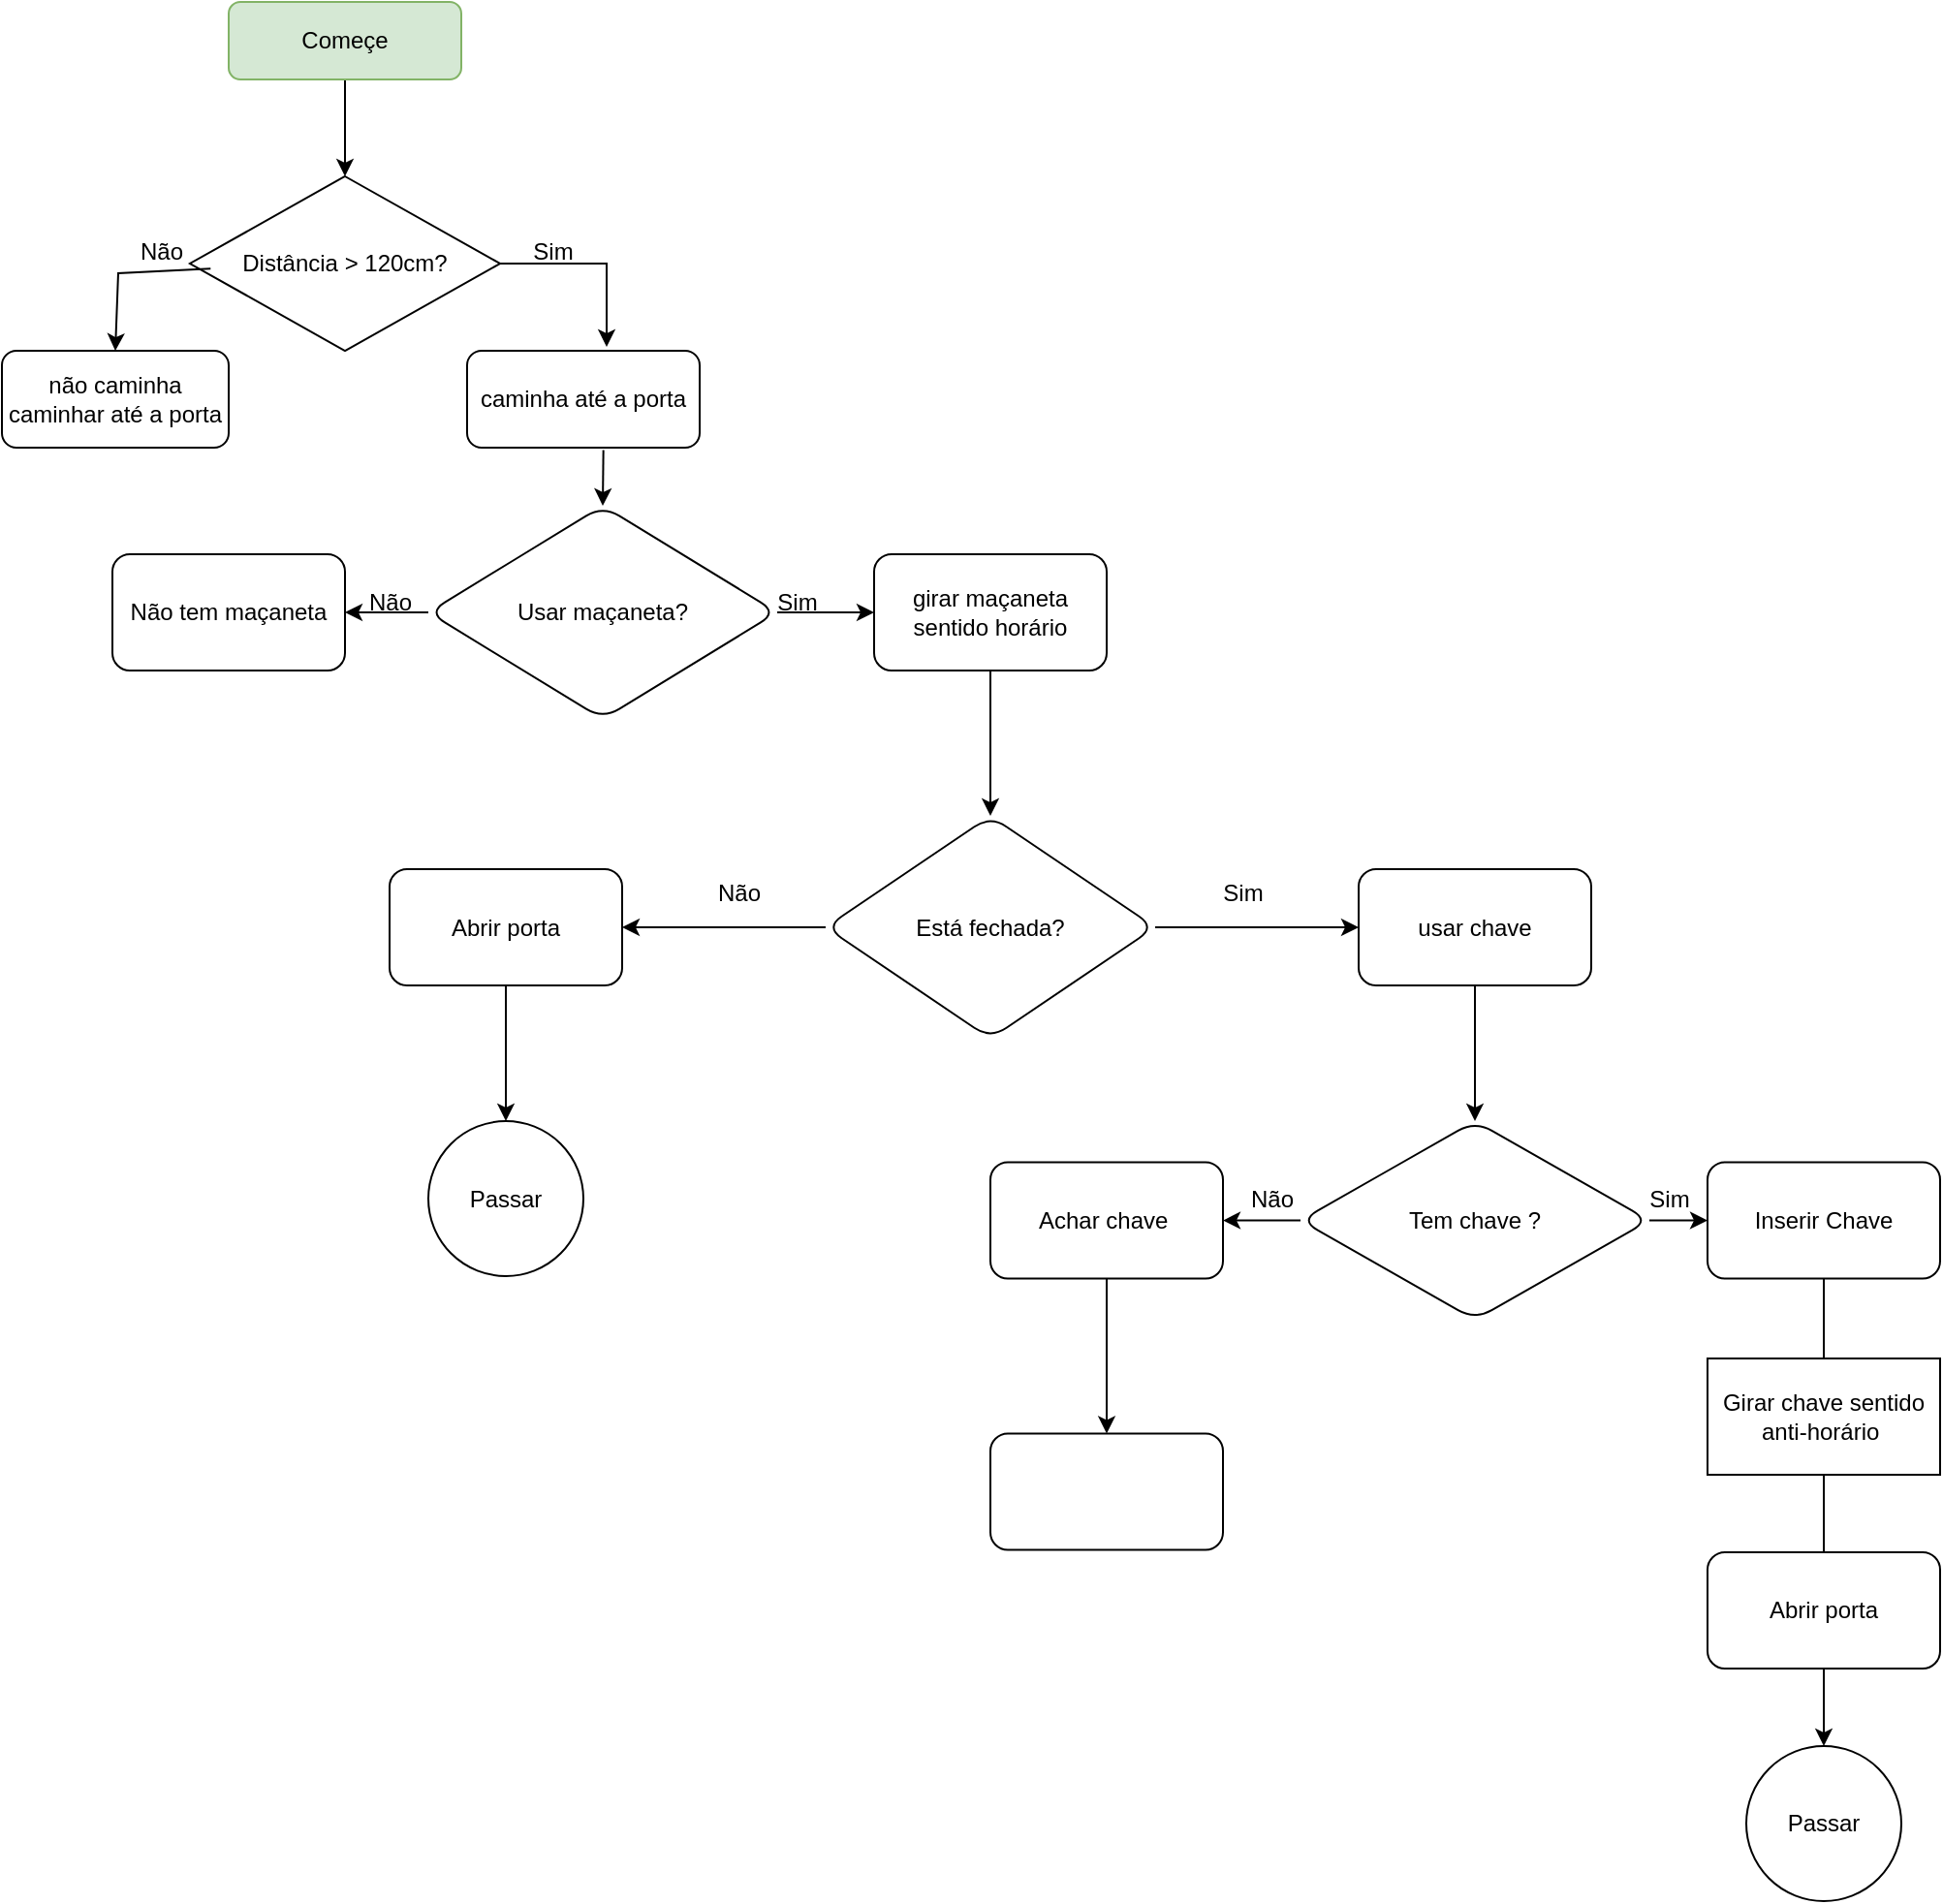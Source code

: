 <mxfile version="20.7.4" type="github">
  <diagram id="ecB7sbAGjz-5fFJl48nr" name="Página-1">
    <mxGraphModel dx="833" dy="490" grid="1" gridSize="10" guides="1" tooltips="1" connect="1" arrows="1" fold="1" page="1" pageScale="1" pageWidth="827" pageHeight="1169" math="0" shadow="0">
      <root>
        <mxCell id="0" />
        <mxCell id="1" parent="0" />
        <mxCell id="Pn8fTQrSeP5vRvdxLiqo-7" style="edgeStyle=orthogonalEdgeStyle;rounded=0;orthogonalLoop=1;jettySize=auto;html=1;entryX=0.6;entryY=-0.04;entryDx=0;entryDy=0;entryPerimeter=0;" parent="1" source="Pn8fTQrSeP5vRvdxLiqo-1" target="Pn8fTQrSeP5vRvdxLiqo-5" edge="1">
          <mxGeometry relative="1" as="geometry">
            <Array as="points">
              <mxPoint x="332" y="155" />
            </Array>
            <mxPoint x="332" y="190" as="targetPoint" />
          </mxGeometry>
        </mxCell>
        <mxCell id="Pn8fTQrSeP5vRvdxLiqo-1" value="Distância &amp;gt; 120cm?" style="rhombus;whiteSpace=wrap;html=1;" parent="1" vertex="1">
          <mxGeometry x="117" y="110" width="160" height="90" as="geometry" />
        </mxCell>
        <mxCell id="Pn8fTQrSeP5vRvdxLiqo-3" style="edgeStyle=orthogonalEdgeStyle;rounded=0;orthogonalLoop=1;jettySize=auto;html=1;" parent="1" source="Pn8fTQrSeP5vRvdxLiqo-2" target="Pn8fTQrSeP5vRvdxLiqo-1" edge="1">
          <mxGeometry relative="1" as="geometry" />
        </mxCell>
        <mxCell id="Pn8fTQrSeP5vRvdxLiqo-2" value="Começe" style="rounded=1;whiteSpace=wrap;html=1;fillColor=#d5e8d4;strokeColor=#82b366;" parent="1" vertex="1">
          <mxGeometry x="137" y="20" width="120" height="40" as="geometry" />
        </mxCell>
        <mxCell id="Pn8fTQrSeP5vRvdxLiqo-4" value="não caminha caminhar até a porta" style="rounded=1;whiteSpace=wrap;html=1;" parent="1" vertex="1">
          <mxGeometry x="20" y="200" width="117" height="50" as="geometry" />
        </mxCell>
        <mxCell id="Pn8fTQrSeP5vRvdxLiqo-5" value="caminha até a porta" style="rounded=1;whiteSpace=wrap;html=1;" parent="1" vertex="1">
          <mxGeometry x="260" y="200" width="120" height="50" as="geometry" />
        </mxCell>
        <mxCell id="Pn8fTQrSeP5vRvdxLiqo-10" value="Não" style="text;html=1;align=center;verticalAlign=middle;resizable=0;points=[];autosize=1;" parent="1" vertex="1">
          <mxGeometry x="77" y="134" width="50" height="30" as="geometry" />
        </mxCell>
        <mxCell id="Pn8fTQrSeP5vRvdxLiqo-11" value="Sim" style="text;html=1;align=center;verticalAlign=middle;resizable=0;points=[];autosize=1;" parent="1" vertex="1">
          <mxGeometry x="284" y="134" width="40" height="30" as="geometry" />
        </mxCell>
        <mxCell id="3MQ1yS42vCvJlcE-Wziv-9" value="" style="edgeStyle=orthogonalEdgeStyle;rounded=0;orthogonalLoop=1;jettySize=auto;html=1;" parent="1" source="3MQ1yS42vCvJlcE-Wziv-3" target="3MQ1yS42vCvJlcE-Wziv-8" edge="1">
          <mxGeometry relative="1" as="geometry" />
        </mxCell>
        <mxCell id="3MQ1yS42vCvJlcE-Wziv-12" value="" style="edgeStyle=orthogonalEdgeStyle;rounded=0;orthogonalLoop=1;jettySize=auto;html=1;" parent="1" source="3MQ1yS42vCvJlcE-Wziv-3" target="3MQ1yS42vCvJlcE-Wziv-11" edge="1">
          <mxGeometry relative="1" as="geometry" />
        </mxCell>
        <mxCell id="3MQ1yS42vCvJlcE-Wziv-3" value="Usar maçaneta?" style="rhombus;whiteSpace=wrap;html=1;rounded=1;" parent="1" vertex="1">
          <mxGeometry x="240" y="280" width="180" height="110" as="geometry" />
        </mxCell>
        <mxCell id="3MQ1yS42vCvJlcE-Wziv-5" value="" style="endArrow=classic;html=1;rounded=0;entryX=0.5;entryY=0;entryDx=0;entryDy=0;exitX=0.586;exitY=1.025;exitDx=0;exitDy=0;exitPerimeter=0;" parent="1" source="Pn8fTQrSeP5vRvdxLiqo-5" target="3MQ1yS42vCvJlcE-Wziv-3" edge="1">
          <mxGeometry width="50" height="50" relative="1" as="geometry">
            <mxPoint x="390" y="260" as="sourcePoint" />
            <mxPoint x="440" y="210" as="targetPoint" />
          </mxGeometry>
        </mxCell>
        <mxCell id="3MQ1yS42vCvJlcE-Wziv-8" value="Não tem maçaneta" style="whiteSpace=wrap;html=1;rounded=1;" parent="1" vertex="1">
          <mxGeometry x="77" y="305" width="120" height="60" as="geometry" />
        </mxCell>
        <mxCell id="3MQ1yS42vCvJlcE-Wziv-10" value="Não" style="text;html=1;align=center;verticalAlign=middle;resizable=0;points=[];autosize=1;strokeColor=none;fillColor=none;" parent="1" vertex="1">
          <mxGeometry x="195" y="315" width="50" height="30" as="geometry" />
        </mxCell>
        <mxCell id="3MQ1yS42vCvJlcE-Wziv-15" value="" style="edgeStyle=orthogonalEdgeStyle;rounded=0;orthogonalLoop=1;jettySize=auto;html=1;" parent="1" source="3MQ1yS42vCvJlcE-Wziv-11" target="3MQ1yS42vCvJlcE-Wziv-14" edge="1">
          <mxGeometry relative="1" as="geometry" />
        </mxCell>
        <mxCell id="3MQ1yS42vCvJlcE-Wziv-11" value="girar maçaneta sentido horário" style="whiteSpace=wrap;html=1;rounded=1;" parent="1" vertex="1">
          <mxGeometry x="470" y="305" width="120" height="60" as="geometry" />
        </mxCell>
        <mxCell id="3MQ1yS42vCvJlcE-Wziv-13" value="Sim" style="text;html=1;align=center;verticalAlign=middle;resizable=0;points=[];autosize=1;strokeColor=none;fillColor=none;" parent="1" vertex="1">
          <mxGeometry x="410" y="315" width="40" height="30" as="geometry" />
        </mxCell>
        <mxCell id="3MQ1yS42vCvJlcE-Wziv-17" value="" style="edgeStyle=orthogonalEdgeStyle;rounded=0;orthogonalLoop=1;jettySize=auto;html=1;" parent="1" source="3MQ1yS42vCvJlcE-Wziv-14" target="3MQ1yS42vCvJlcE-Wziv-16" edge="1">
          <mxGeometry relative="1" as="geometry" />
        </mxCell>
        <mxCell id="3MQ1yS42vCvJlcE-Wziv-19" value="" style="edgeStyle=orthogonalEdgeStyle;rounded=0;orthogonalLoop=1;jettySize=auto;html=1;" parent="1" source="3MQ1yS42vCvJlcE-Wziv-14" target="3MQ1yS42vCvJlcE-Wziv-18" edge="1">
          <mxGeometry relative="1" as="geometry" />
        </mxCell>
        <mxCell id="3MQ1yS42vCvJlcE-Wziv-14" value="Está fechada?" style="rhombus;whiteSpace=wrap;html=1;rounded=1;" parent="1" vertex="1">
          <mxGeometry x="445" y="440" width="170" height="115" as="geometry" />
        </mxCell>
        <mxCell id="3MQ1yS42vCvJlcE-Wziv-25" value="" style="edgeStyle=orthogonalEdgeStyle;rounded=0;orthogonalLoop=1;jettySize=auto;html=1;" parent="1" source="3MQ1yS42vCvJlcE-Wziv-16" target="3MQ1yS42vCvJlcE-Wziv-24" edge="1">
          <mxGeometry relative="1" as="geometry" />
        </mxCell>
        <mxCell id="3MQ1yS42vCvJlcE-Wziv-16" value="usar chave" style="whiteSpace=wrap;html=1;rounded=1;" parent="1" vertex="1">
          <mxGeometry x="720" y="467.5" width="120" height="60" as="geometry" />
        </mxCell>
        <mxCell id="3MQ1yS42vCvJlcE-Wziv-23" value="" style="edgeStyle=orthogonalEdgeStyle;rounded=0;orthogonalLoop=1;jettySize=auto;html=1;" parent="1" source="3MQ1yS42vCvJlcE-Wziv-18" target="3MQ1yS42vCvJlcE-Wziv-22" edge="1">
          <mxGeometry relative="1" as="geometry" />
        </mxCell>
        <mxCell id="3MQ1yS42vCvJlcE-Wziv-18" value="Abrir porta" style="whiteSpace=wrap;html=1;rounded=1;" parent="1" vertex="1">
          <mxGeometry x="220" y="467.5" width="120" height="60" as="geometry" />
        </mxCell>
        <mxCell id="3MQ1yS42vCvJlcE-Wziv-20" value="Sim" style="text;html=1;align=center;verticalAlign=middle;resizable=0;points=[];autosize=1;strokeColor=none;fillColor=none;" parent="1" vertex="1">
          <mxGeometry x="640" y="465" width="40" height="30" as="geometry" />
        </mxCell>
        <mxCell id="3MQ1yS42vCvJlcE-Wziv-21" value="Não" style="text;html=1;align=center;verticalAlign=middle;resizable=0;points=[];autosize=1;strokeColor=none;fillColor=none;" parent="1" vertex="1">
          <mxGeometry x="375" y="465" width="50" height="30" as="geometry" />
        </mxCell>
        <mxCell id="3MQ1yS42vCvJlcE-Wziv-22" value="Passar" style="ellipse;whiteSpace=wrap;html=1;rounded=1;" parent="1" vertex="1">
          <mxGeometry x="240" y="597.5" width="80" height="80" as="geometry" />
        </mxCell>
        <mxCell id="3MQ1yS42vCvJlcE-Wziv-29" value="" style="edgeStyle=orthogonalEdgeStyle;rounded=0;orthogonalLoop=1;jettySize=auto;html=1;" parent="1" source="3MQ1yS42vCvJlcE-Wziv-24" target="3MQ1yS42vCvJlcE-Wziv-28" edge="1">
          <mxGeometry relative="1" as="geometry" />
        </mxCell>
        <mxCell id="3MQ1yS42vCvJlcE-Wziv-32" value="" style="edgeStyle=orthogonalEdgeStyle;rounded=0;orthogonalLoop=1;jettySize=auto;html=1;" parent="1" source="3MQ1yS42vCvJlcE-Wziv-24" target="3MQ1yS42vCvJlcE-Wziv-31" edge="1">
          <mxGeometry relative="1" as="geometry" />
        </mxCell>
        <mxCell id="3MQ1yS42vCvJlcE-Wziv-24" value="Tem chave ?" style="rhombus;whiteSpace=wrap;html=1;rounded=1;" parent="1" vertex="1">
          <mxGeometry x="690" y="597.5" width="180" height="102.5" as="geometry" />
        </mxCell>
        <mxCell id="3MQ1yS42vCvJlcE-Wziv-36" value="" style="edgeStyle=orthogonalEdgeStyle;rounded=0;orthogonalLoop=1;jettySize=auto;html=1;startArrow=none;" parent="1" source="3MQ1yS42vCvJlcE-Wziv-40" target="3MQ1yS42vCvJlcE-Wziv-35" edge="1">
          <mxGeometry relative="1" as="geometry" />
        </mxCell>
        <mxCell id="3MQ1yS42vCvJlcE-Wziv-28" value="Inserir Chave" style="whiteSpace=wrap;html=1;rounded=1;" parent="1" vertex="1">
          <mxGeometry x="900" y="618.75" width="120" height="60" as="geometry" />
        </mxCell>
        <mxCell id="3MQ1yS42vCvJlcE-Wziv-30" value="Sim" style="text;html=1;align=center;verticalAlign=middle;resizable=0;points=[];autosize=1;strokeColor=none;fillColor=none;" parent="1" vertex="1">
          <mxGeometry x="860" y="622.5" width="40" height="30" as="geometry" />
        </mxCell>
        <mxCell id="SgdXcrDPOoMgYyfdKbHh-2" value="" style="edgeStyle=orthogonalEdgeStyle;rounded=0;orthogonalLoop=1;jettySize=auto;html=1;" edge="1" parent="1" source="3MQ1yS42vCvJlcE-Wziv-31" target="SgdXcrDPOoMgYyfdKbHh-1">
          <mxGeometry relative="1" as="geometry" />
        </mxCell>
        <mxCell id="3MQ1yS42vCvJlcE-Wziv-31" value="Achar chave&amp;nbsp;" style="whiteSpace=wrap;html=1;rounded=1;" parent="1" vertex="1">
          <mxGeometry x="530" y="618.75" width="120" height="60" as="geometry" />
        </mxCell>
        <mxCell id="3MQ1yS42vCvJlcE-Wziv-33" value="Não" style="text;html=1;align=center;verticalAlign=middle;resizable=0;points=[];autosize=1;strokeColor=none;fillColor=none;" parent="1" vertex="1">
          <mxGeometry x="650" y="622.5" width="50" height="30" as="geometry" />
        </mxCell>
        <mxCell id="3MQ1yS42vCvJlcE-Wziv-35" value="Passar" style="ellipse;whiteSpace=wrap;html=1;rounded=1;" parent="1" vertex="1">
          <mxGeometry x="920" y="920" width="80" height="80" as="geometry" />
        </mxCell>
        <mxCell id="3MQ1yS42vCvJlcE-Wziv-37" value="" style="endArrow=classic;html=1;rounded=0;exitX=1.013;exitY=0.789;exitDx=0;exitDy=0;exitPerimeter=0;entryX=0.5;entryY=0;entryDx=0;entryDy=0;" parent="1" source="Pn8fTQrSeP5vRvdxLiqo-10" target="Pn8fTQrSeP5vRvdxLiqo-4" edge="1">
          <mxGeometry width="50" height="50" relative="1" as="geometry">
            <mxPoint x="80" y="120" as="sourcePoint" />
            <mxPoint x="80" y="190" as="targetPoint" />
            <Array as="points">
              <mxPoint x="80" y="160" />
            </Array>
          </mxGeometry>
        </mxCell>
        <mxCell id="3MQ1yS42vCvJlcE-Wziv-38" value="Girar chave sentido anti-horário&amp;nbsp;" style="rounded=0;whiteSpace=wrap;html=1;" parent="1" vertex="1">
          <mxGeometry x="900" y="720" width="120" height="60" as="geometry" />
        </mxCell>
        <mxCell id="3MQ1yS42vCvJlcE-Wziv-39" value="" style="edgeStyle=orthogonalEdgeStyle;rounded=0;orthogonalLoop=1;jettySize=auto;html=1;endArrow=none;" parent="1" source="3MQ1yS42vCvJlcE-Wziv-28" target="3MQ1yS42vCvJlcE-Wziv-38" edge="1">
          <mxGeometry relative="1" as="geometry">
            <mxPoint x="960" y="678.75" as="sourcePoint" />
            <mxPoint x="960" y="870.0" as="targetPoint" />
          </mxGeometry>
        </mxCell>
        <mxCell id="3MQ1yS42vCvJlcE-Wziv-40" value="Abrir porta" style="rounded=1;whiteSpace=wrap;html=1;" parent="1" vertex="1">
          <mxGeometry x="900" y="820" width="120" height="60" as="geometry" />
        </mxCell>
        <mxCell id="3MQ1yS42vCvJlcE-Wziv-41" value="" style="edgeStyle=orthogonalEdgeStyle;rounded=0;orthogonalLoop=1;jettySize=auto;html=1;startArrow=none;endArrow=none;" parent="1" source="3MQ1yS42vCvJlcE-Wziv-38" target="3MQ1yS42vCvJlcE-Wziv-40" edge="1">
          <mxGeometry relative="1" as="geometry">
            <mxPoint x="960" y="780.0" as="sourcePoint" />
            <mxPoint x="960" y="990.0" as="targetPoint" />
          </mxGeometry>
        </mxCell>
        <mxCell id="SgdXcrDPOoMgYyfdKbHh-1" value="" style="whiteSpace=wrap;html=1;rounded=1;" vertex="1" parent="1">
          <mxGeometry x="530" y="758.75" width="120" height="60" as="geometry" />
        </mxCell>
      </root>
    </mxGraphModel>
  </diagram>
</mxfile>
